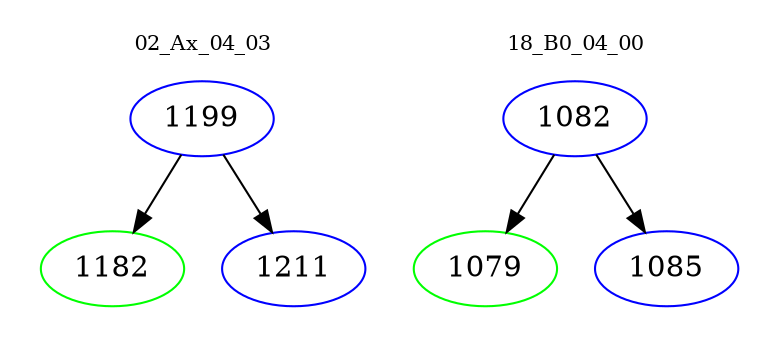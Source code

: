 digraph{
subgraph cluster_0 {
color = white
label = "02_Ax_04_03";
fontsize=10;
T0_1199 [label="1199", color="blue"]
T0_1199 -> T0_1182 [color="black"]
T0_1182 [label="1182", color="green"]
T0_1199 -> T0_1211 [color="black"]
T0_1211 [label="1211", color="blue"]
}
subgraph cluster_1 {
color = white
label = "18_B0_04_00";
fontsize=10;
T1_1082 [label="1082", color="blue"]
T1_1082 -> T1_1079 [color="black"]
T1_1079 [label="1079", color="green"]
T1_1082 -> T1_1085 [color="black"]
T1_1085 [label="1085", color="blue"]
}
}
